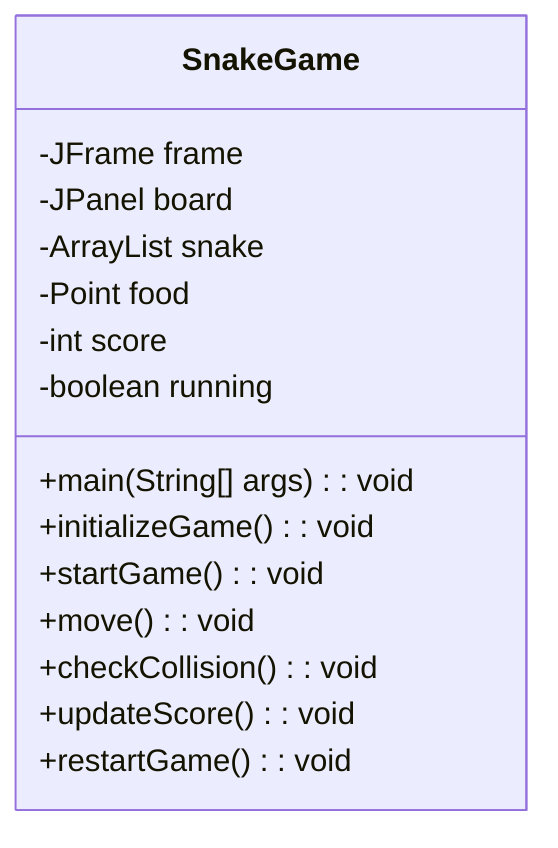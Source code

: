 classDiagram
    class SnakeGame {
        -JFrame frame
        -JPanel board
        -ArrayList<Point> snake
        -Point food
        -int score
        -boolean running
        +main(String[] args): void
        +initializeGame(): void
        +startGame(): void
        +move(): void
        +checkCollision(): void
        +updateScore(): void
        +restartGame(): void
    }